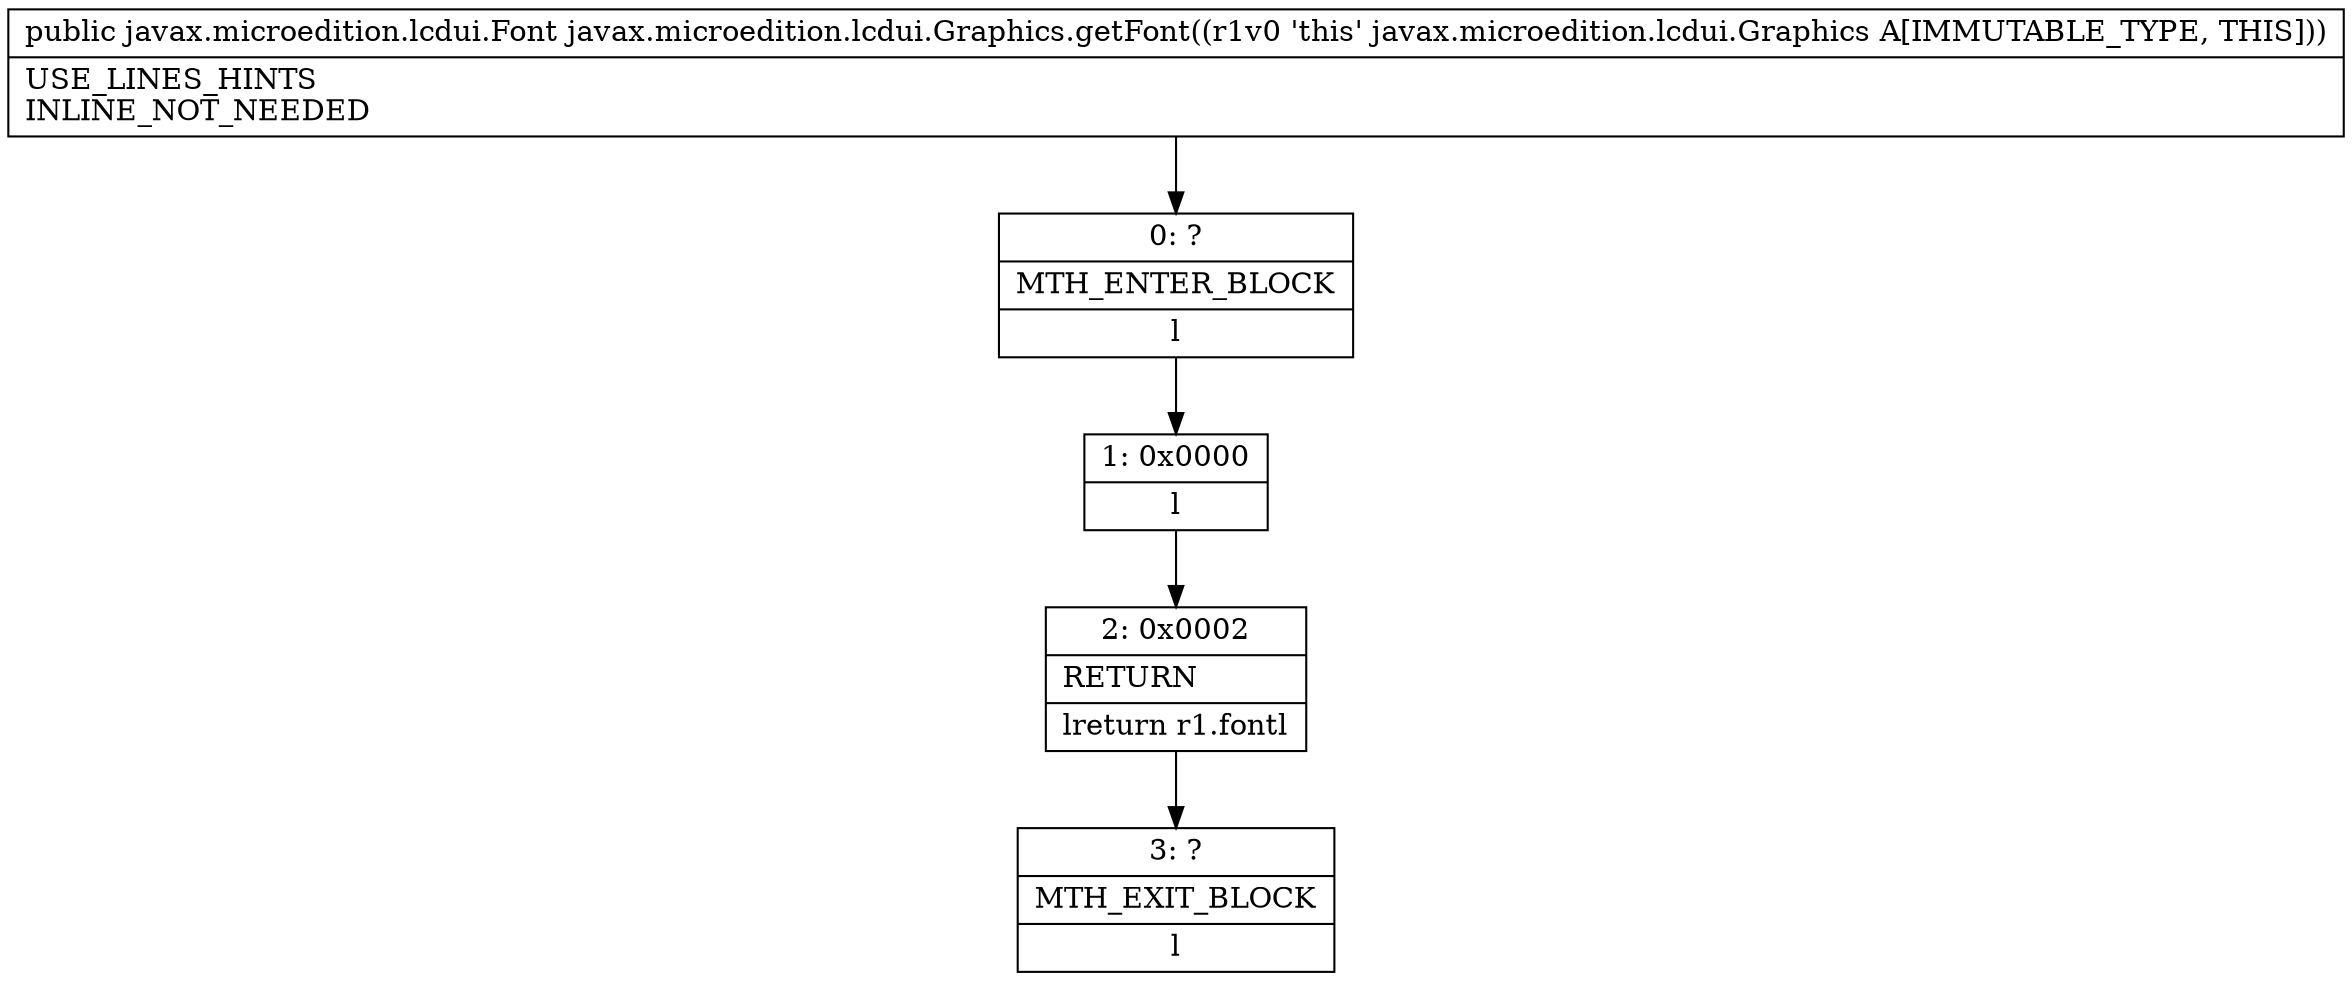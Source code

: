 digraph "CFG forjavax.microedition.lcdui.Graphics.getFont()Ljavax\/microedition\/lcdui\/Font;" {
Node_0 [shape=record,label="{0\:\ ?|MTH_ENTER_BLOCK\l|l}"];
Node_1 [shape=record,label="{1\:\ 0x0000|l}"];
Node_2 [shape=record,label="{2\:\ 0x0002|RETURN\l|lreturn r1.fontl}"];
Node_3 [shape=record,label="{3\:\ ?|MTH_EXIT_BLOCK\l|l}"];
MethodNode[shape=record,label="{public javax.microedition.lcdui.Font javax.microedition.lcdui.Graphics.getFont((r1v0 'this' javax.microedition.lcdui.Graphics A[IMMUTABLE_TYPE, THIS]))  | USE_LINES_HINTS\lINLINE_NOT_NEEDED\l}"];
MethodNode -> Node_0;
Node_0 -> Node_1;
Node_1 -> Node_2;
Node_2 -> Node_3;
}

